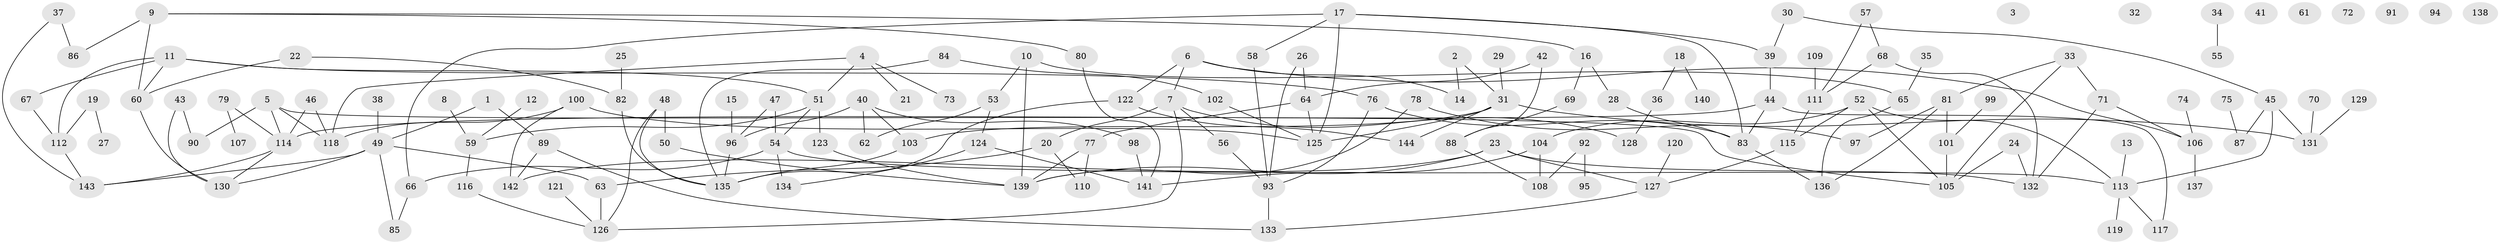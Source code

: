 // Generated by graph-tools (version 1.1) at 2025/49/03/09/25 03:49:10]
// undirected, 144 vertices, 188 edges
graph export_dot {
graph [start="1"]
  node [color=gray90,style=filled];
  1;
  2;
  3;
  4;
  5;
  6;
  7;
  8;
  9;
  10;
  11;
  12;
  13;
  14;
  15;
  16;
  17;
  18;
  19;
  20;
  21;
  22;
  23;
  24;
  25;
  26;
  27;
  28;
  29;
  30;
  31;
  32;
  33;
  34;
  35;
  36;
  37;
  38;
  39;
  40;
  41;
  42;
  43;
  44;
  45;
  46;
  47;
  48;
  49;
  50;
  51;
  52;
  53;
  54;
  55;
  56;
  57;
  58;
  59;
  60;
  61;
  62;
  63;
  64;
  65;
  66;
  67;
  68;
  69;
  70;
  71;
  72;
  73;
  74;
  75;
  76;
  77;
  78;
  79;
  80;
  81;
  82;
  83;
  84;
  85;
  86;
  87;
  88;
  89;
  90;
  91;
  92;
  93;
  94;
  95;
  96;
  97;
  98;
  99;
  100;
  101;
  102;
  103;
  104;
  105;
  106;
  107;
  108;
  109;
  110;
  111;
  112;
  113;
  114;
  115;
  116;
  117;
  118;
  119;
  120;
  121;
  122;
  123;
  124;
  125;
  126;
  127;
  128;
  129;
  130;
  131;
  132;
  133;
  134;
  135;
  136;
  137;
  138;
  139;
  140;
  141;
  142;
  143;
  144;
  1 -- 49;
  1 -- 89;
  2 -- 14;
  2 -- 31;
  4 -- 21;
  4 -- 51;
  4 -- 73;
  4 -- 118;
  5 -- 90;
  5 -- 105;
  5 -- 114;
  5 -- 118;
  6 -- 7;
  6 -- 14;
  6 -- 106;
  6 -- 122;
  7 -- 20;
  7 -- 56;
  7 -- 126;
  7 -- 128;
  8 -- 59;
  9 -- 16;
  9 -- 60;
  9 -- 80;
  9 -- 86;
  10 -- 53;
  10 -- 65;
  10 -- 139;
  11 -- 51;
  11 -- 60;
  11 -- 67;
  11 -- 76;
  11 -- 112;
  12 -- 59;
  13 -- 113;
  15 -- 96;
  16 -- 28;
  16 -- 69;
  17 -- 39;
  17 -- 58;
  17 -- 66;
  17 -- 83;
  17 -- 125;
  18 -- 36;
  18 -- 140;
  19 -- 27;
  19 -- 112;
  20 -- 63;
  20 -- 110;
  22 -- 60;
  22 -- 82;
  23 -- 127;
  23 -- 132;
  23 -- 139;
  23 -- 142;
  24 -- 105;
  24 -- 132;
  25 -- 82;
  26 -- 64;
  26 -- 93;
  28 -- 83;
  29 -- 31;
  30 -- 39;
  30 -- 45;
  31 -- 103;
  31 -- 125;
  31 -- 131;
  31 -- 144;
  33 -- 71;
  33 -- 81;
  33 -- 105;
  34 -- 55;
  35 -- 65;
  36 -- 128;
  37 -- 86;
  37 -- 143;
  38 -- 49;
  39 -- 44;
  40 -- 62;
  40 -- 96;
  40 -- 98;
  40 -- 103;
  42 -- 64;
  42 -- 88;
  43 -- 90;
  43 -- 130;
  44 -- 83;
  44 -- 114;
  44 -- 117;
  45 -- 87;
  45 -- 113;
  45 -- 131;
  46 -- 114;
  46 -- 118;
  47 -- 54;
  47 -- 96;
  48 -- 50;
  48 -- 126;
  48 -- 135;
  49 -- 63;
  49 -- 85;
  49 -- 130;
  49 -- 143;
  50 -- 139;
  51 -- 54;
  51 -- 59;
  51 -- 123;
  52 -- 104;
  52 -- 105;
  52 -- 113;
  52 -- 115;
  53 -- 62;
  53 -- 124;
  54 -- 66;
  54 -- 113;
  54 -- 134;
  56 -- 93;
  57 -- 68;
  57 -- 111;
  58 -- 93;
  59 -- 116;
  60 -- 130;
  63 -- 126;
  64 -- 77;
  64 -- 125;
  65 -- 136;
  66 -- 85;
  67 -- 112;
  68 -- 111;
  68 -- 132;
  69 -- 88;
  70 -- 131;
  71 -- 106;
  71 -- 132;
  74 -- 106;
  75 -- 87;
  76 -- 83;
  76 -- 93;
  77 -- 110;
  77 -- 139;
  78 -- 97;
  78 -- 139;
  79 -- 107;
  79 -- 114;
  80 -- 141;
  81 -- 97;
  81 -- 101;
  81 -- 136;
  82 -- 135;
  83 -- 136;
  84 -- 102;
  84 -- 135;
  88 -- 108;
  89 -- 133;
  89 -- 142;
  92 -- 95;
  92 -- 108;
  93 -- 133;
  96 -- 135;
  98 -- 141;
  99 -- 101;
  100 -- 118;
  100 -- 125;
  100 -- 142;
  101 -- 105;
  102 -- 125;
  103 -- 135;
  104 -- 108;
  104 -- 141;
  106 -- 137;
  109 -- 111;
  111 -- 115;
  112 -- 143;
  113 -- 117;
  113 -- 119;
  114 -- 130;
  114 -- 143;
  115 -- 127;
  116 -- 126;
  120 -- 127;
  121 -- 126;
  122 -- 135;
  122 -- 144;
  123 -- 139;
  124 -- 134;
  124 -- 141;
  127 -- 133;
  129 -- 131;
}
